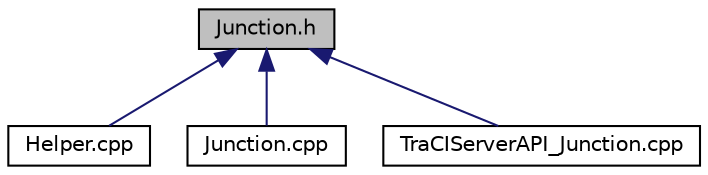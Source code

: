 digraph "Junction.h"
{
  edge [fontname="Helvetica",fontsize="10",labelfontname="Helvetica",labelfontsize="10"];
  node [fontname="Helvetica",fontsize="10",shape=record];
  Node7 [label="Junction.h",height=0.2,width=0.4,color="black", fillcolor="grey75", style="filled", fontcolor="black"];
  Node7 -> Node8 [dir="back",color="midnightblue",fontsize="10",style="solid",fontname="Helvetica"];
  Node8 [label="Helper.cpp",height=0.2,width=0.4,color="black", fillcolor="white", style="filled",URL="$df/d53/_helper_8cpp.html"];
  Node7 -> Node9 [dir="back",color="midnightblue",fontsize="10",style="solid",fontname="Helvetica"];
  Node9 [label="Junction.cpp",height=0.2,width=0.4,color="black", fillcolor="white", style="filled",URL="$de/d65/_junction_8cpp.html"];
  Node7 -> Node10 [dir="back",color="midnightblue",fontsize="10",style="solid",fontname="Helvetica"];
  Node10 [label="TraCIServerAPI_Junction.cpp",height=0.2,width=0.4,color="black", fillcolor="white", style="filled",URL="$df/d57/_tra_c_i_server_a_p_i___junction_8cpp.html"];
}

